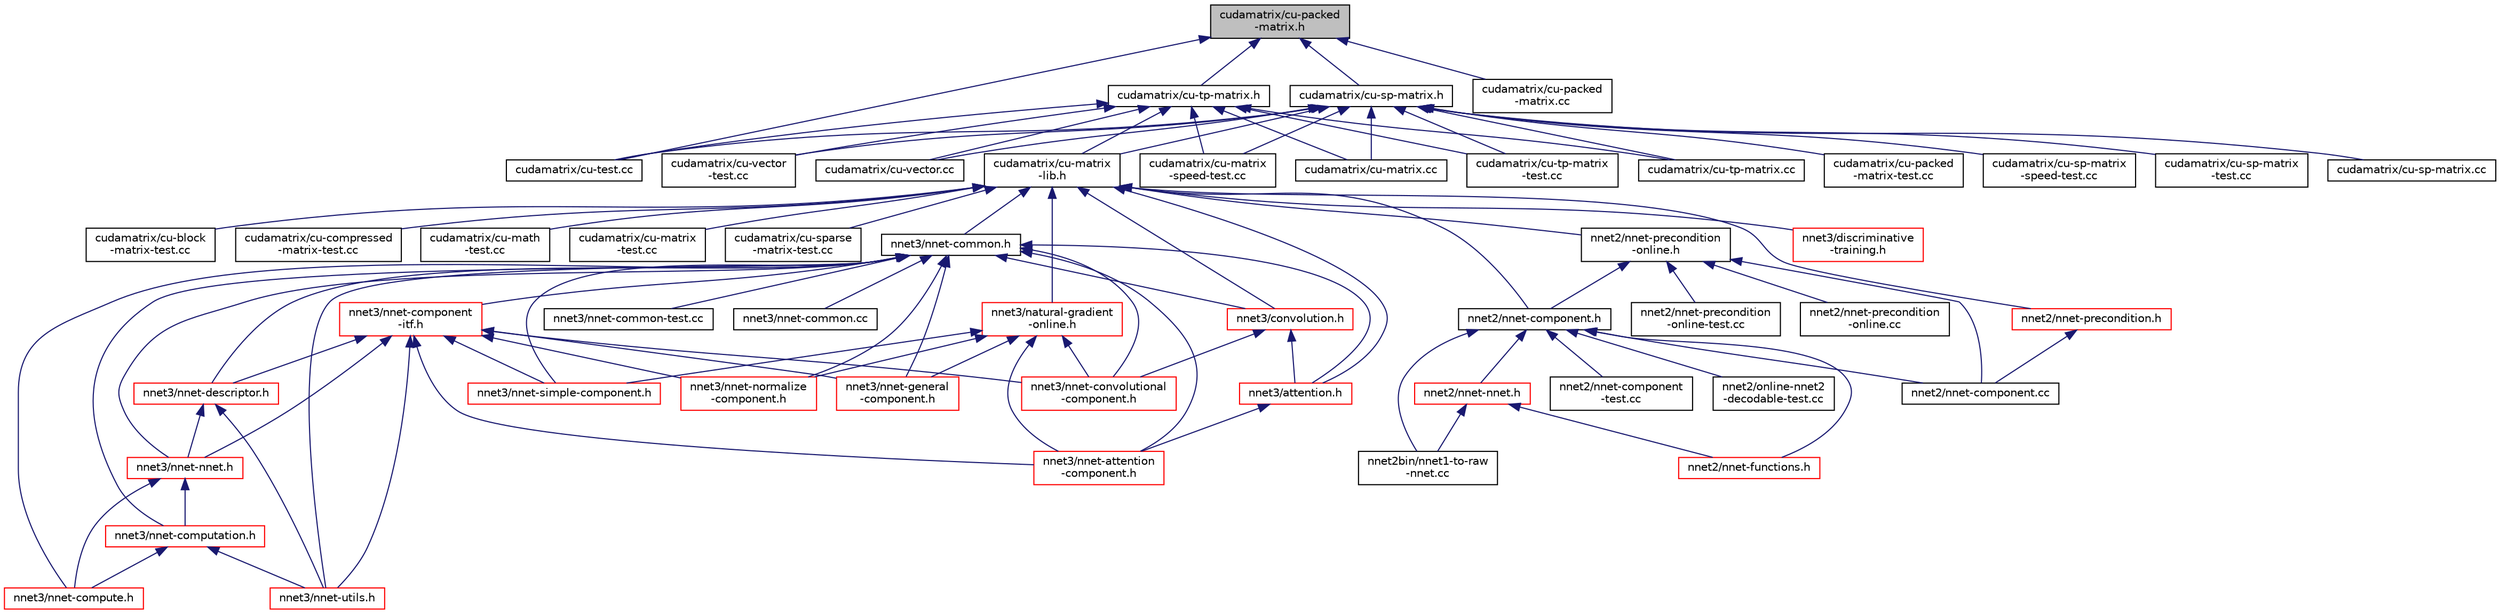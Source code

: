 digraph "cudamatrix/cu-packed-matrix.h"
{
  edge [fontname="Helvetica",fontsize="10",labelfontname="Helvetica",labelfontsize="10"];
  node [fontname="Helvetica",fontsize="10",shape=record];
  Node52 [label="cudamatrix/cu-packed\l-matrix.h",height=0.2,width=0.4,color="black", fillcolor="grey75", style="filled", fontcolor="black"];
  Node52 -> Node53 [dir="back",color="midnightblue",fontsize="10",style="solid",fontname="Helvetica"];
  Node53 [label="cudamatrix/cu-sp-matrix.h",height=0.2,width=0.4,color="black", fillcolor="white", style="filled",URL="$cu-sp-matrix_8h.html"];
  Node53 -> Node54 [dir="back",color="midnightblue",fontsize="10",style="solid",fontname="Helvetica"];
  Node54 [label="cudamatrix/cu-matrix\l-lib.h",height=0.2,width=0.4,color="black", fillcolor="white", style="filled",URL="$cu-matrix-lib_8h.html"];
  Node54 -> Node55 [dir="back",color="midnightblue",fontsize="10",style="solid",fontname="Helvetica"];
  Node55 [label="cudamatrix/cu-block\l-matrix-test.cc",height=0.2,width=0.4,color="black", fillcolor="white", style="filled",URL="$cu-block-matrix-test_8cc.html"];
  Node54 -> Node56 [dir="back",color="midnightblue",fontsize="10",style="solid",fontname="Helvetica"];
  Node56 [label="cudamatrix/cu-compressed\l-matrix-test.cc",height=0.2,width=0.4,color="black", fillcolor="white", style="filled",URL="$cu-compressed-matrix-test_8cc.html"];
  Node54 -> Node57 [dir="back",color="midnightblue",fontsize="10",style="solid",fontname="Helvetica"];
  Node57 [label="cudamatrix/cu-math\l-test.cc",height=0.2,width=0.4,color="black", fillcolor="white", style="filled",URL="$cu-math-test_8cc.html"];
  Node54 -> Node58 [dir="back",color="midnightblue",fontsize="10",style="solid",fontname="Helvetica"];
  Node58 [label="cudamatrix/cu-matrix\l-test.cc",height=0.2,width=0.4,color="black", fillcolor="white", style="filled",URL="$cu-matrix-test_8cc.html"];
  Node54 -> Node59 [dir="back",color="midnightblue",fontsize="10",style="solid",fontname="Helvetica"];
  Node59 [label="cudamatrix/cu-sparse\l-matrix-test.cc",height=0.2,width=0.4,color="black", fillcolor="white", style="filled",URL="$cu-sparse-matrix-test_8cc.html"];
  Node54 -> Node60 [dir="back",color="midnightblue",fontsize="10",style="solid",fontname="Helvetica"];
  Node60 [label="nnet3/nnet-common.h",height=0.2,width=0.4,color="black", fillcolor="white", style="filled",URL="$nnet-common_8h.html"];
  Node60 -> Node61 [dir="back",color="midnightblue",fontsize="10",style="solid",fontname="Helvetica"];
  Node61 [label="nnet3/nnet-component\l-itf.h",height=0.2,width=0.4,color="red", fillcolor="white", style="filled",URL="$nnet-component-itf_8h.html"];
  Node61 -> Node132 [dir="back",color="midnightblue",fontsize="10",style="solid",fontname="Helvetica"];
  Node132 [label="nnet3/nnet-nnet.h",height=0.2,width=0.4,color="red", fillcolor="white", style="filled",URL="$_2nnet-nnet_8h.html"];
  Node132 -> Node133 [dir="back",color="midnightblue",fontsize="10",style="solid",fontname="Helvetica"];
  Node133 [label="nnet3/nnet-computation.h",height=0.2,width=0.4,color="red", fillcolor="white", style="filled",URL="$nnet-computation_8h.html",tooltip="The two main classes defined in this header are struct ComputationRequest, which basically defines a ..."];
  Node133 -> Node111 [dir="back",color="midnightblue",fontsize="10",style="solid",fontname="Helvetica"];
  Node111 [label="nnet3/nnet-compute.h",height=0.2,width=0.4,color="red", fillcolor="white", style="filled",URL="$nnet3_2nnet-compute_8h.html"];
  Node133 -> Node146 [dir="back",color="midnightblue",fontsize="10",style="solid",fontname="Helvetica"];
  Node146 [label="nnet3/nnet-utils.h",height=0.2,width=0.4,color="red", fillcolor="white", style="filled",URL="$_2nnet-utils_8h.html",tooltip="This file contains some miscellaneous functions dealing with class Nnet. "];
  Node132 -> Node111 [dir="back",color="midnightblue",fontsize="10",style="solid",fontname="Helvetica"];
  Node61 -> Node175 [dir="back",color="midnightblue",fontsize="10",style="solid",fontname="Helvetica"];
  Node175 [label="nnet3/nnet-descriptor.h",height=0.2,width=0.4,color="red", fillcolor="white", style="filled",URL="$nnet-descriptor_8h.html",tooltip="This file contains class definitions for classes ForwardingDescriptor, SumDescriptor and Descriptor..."];
  Node175 -> Node132 [dir="back",color="midnightblue",fontsize="10",style="solid",fontname="Helvetica"];
  Node175 -> Node146 [dir="back",color="midnightblue",fontsize="10",style="solid",fontname="Helvetica"];
  Node61 -> Node146 [dir="back",color="midnightblue",fontsize="10",style="solid",fontname="Helvetica"];
  Node61 -> Node177 [dir="back",color="midnightblue",fontsize="10",style="solid",fontname="Helvetica"];
  Node177 [label="nnet3/nnet-attention\l-component.h",height=0.2,width=0.4,color="red", fillcolor="white", style="filled",URL="$nnet-attention-component_8h.html",tooltip="Contains component(s) related to attention models. "];
  Node61 -> Node178 [dir="back",color="midnightblue",fontsize="10",style="solid",fontname="Helvetica"];
  Node178 [label="nnet3/nnet-simple-component.h",height=0.2,width=0.4,color="red", fillcolor="white", style="filled",URL="$nnet-simple-component_8h.html",tooltip="This file contains declarations of components that are \"simple\", meaning they don&#39;t care about the in..."];
  Node61 -> Node180 [dir="back",color="midnightblue",fontsize="10",style="solid",fontname="Helvetica"];
  Node180 [label="nnet3/nnet-normalize\l-component.h",height=0.2,width=0.4,color="red", fillcolor="white", style="filled",URL="$nnet-normalize-component_8h.html",tooltip="This file contains declarations of components that in one way or another normalize their input: Norma..."];
  Node61 -> Node182 [dir="back",color="midnightblue",fontsize="10",style="solid",fontname="Helvetica"];
  Node182 [label="nnet3/nnet-general\l-component.h",height=0.2,width=0.4,color="red", fillcolor="white", style="filled",URL="$nnet-general-component_8h.html",tooltip="This file contains declarations of components that are not \"simple\", meaning they care about the inde..."];
  Node61 -> Node183 [dir="back",color="midnightblue",fontsize="10",style="solid",fontname="Helvetica"];
  Node183 [label="nnet3/nnet-convolutional\l-component.h",height=0.2,width=0.4,color="red", fillcolor="white", style="filled",URL="$_2nnet-convolutional-component_8h.html"];
  Node60 -> Node132 [dir="back",color="midnightblue",fontsize="10",style="solid",fontname="Helvetica"];
  Node60 -> Node175 [dir="back",color="midnightblue",fontsize="10",style="solid",fontname="Helvetica"];
  Node60 -> Node133 [dir="back",color="midnightblue",fontsize="10",style="solid",fontname="Helvetica"];
  Node60 -> Node111 [dir="back",color="midnightblue",fontsize="10",style="solid",fontname="Helvetica"];
  Node60 -> Node146 [dir="back",color="midnightblue",fontsize="10",style="solid",fontname="Helvetica"];
  Node60 -> Node184 [dir="back",color="midnightblue",fontsize="10",style="solid",fontname="Helvetica"];
  Node184 [label="nnet3/attention.h",height=0.2,width=0.4,color="red", fillcolor="white", style="filled",URL="$attention_8h.html",tooltip="This file contains the lower-level interface for self-attention. "];
  Node184 -> Node177 [dir="back",color="midnightblue",fontsize="10",style="solid",fontname="Helvetica"];
  Node60 -> Node187 [dir="back",color="midnightblue",fontsize="10",style="solid",fontname="Helvetica"];
  Node187 [label="nnet3/convolution.h",height=0.2,width=0.4,color="red", fillcolor="white", style="filled",URL="$convolution_8h.html",tooltip="This file contains some fairly low-level utilities for implementing convolutional neural networks and..."];
  Node187 -> Node184 [dir="back",color="midnightblue",fontsize="10",style="solid",fontname="Helvetica"];
  Node187 -> Node183 [dir="back",color="midnightblue",fontsize="10",style="solid",fontname="Helvetica"];
  Node60 -> Node177 [dir="back",color="midnightblue",fontsize="10",style="solid",fontname="Helvetica"];
  Node60 -> Node189 [dir="back",color="midnightblue",fontsize="10",style="solid",fontname="Helvetica"];
  Node189 [label="nnet3/nnet-common-test.cc",height=0.2,width=0.4,color="black", fillcolor="white", style="filled",URL="$nnet-common-test_8cc.html"];
  Node60 -> Node190 [dir="back",color="midnightblue",fontsize="10",style="solid",fontname="Helvetica"];
  Node190 [label="nnet3/nnet-common.cc",height=0.2,width=0.4,color="black", fillcolor="white", style="filled",URL="$nnet-common_8cc.html"];
  Node60 -> Node178 [dir="back",color="midnightblue",fontsize="10",style="solid",fontname="Helvetica"];
  Node60 -> Node180 [dir="back",color="midnightblue",fontsize="10",style="solid",fontname="Helvetica"];
  Node60 -> Node182 [dir="back",color="midnightblue",fontsize="10",style="solid",fontname="Helvetica"];
  Node60 -> Node183 [dir="back",color="midnightblue",fontsize="10",style="solid",fontname="Helvetica"];
  Node54 -> Node191 [dir="back",color="midnightblue",fontsize="10",style="solid",fontname="Helvetica"];
  Node191 [label="nnet2/nnet-component.h",height=0.2,width=0.4,color="black", fillcolor="white", style="filled",URL="$_2nnet-component_8h.html"];
  Node191 -> Node192 [dir="back",color="midnightblue",fontsize="10",style="solid",fontname="Helvetica"];
  Node192 [label="nnet2/nnet-nnet.h",height=0.2,width=0.4,color="red", fillcolor="white", style="filled",URL="$_2nnet-nnet_8h.html"];
  Node192 -> Node286 [dir="back",color="midnightblue",fontsize="10",style="solid",fontname="Helvetica"];
  Node286 [label="nnet2/nnet-functions.h",height=0.2,width=0.4,color="red", fillcolor="white", style="filled",URL="$nnet-functions_8h.html"];
  Node192 -> Node291 [dir="back",color="midnightblue",fontsize="10",style="solid",fontname="Helvetica"];
  Node291 [label="nnet2bin/nnet1-to-raw\l-nnet.cc",height=0.2,width=0.4,color="black", fillcolor="white", style="filled",URL="$nnet1-to-raw-nnet_8cc.html"];
  Node191 -> Node293 [dir="back",color="midnightblue",fontsize="10",style="solid",fontname="Helvetica"];
  Node293 [label="nnet2/nnet-component\l-test.cc",height=0.2,width=0.4,color="black", fillcolor="white", style="filled",URL="$_2nnet-component-test_8cc.html"];
  Node191 -> Node294 [dir="back",color="midnightblue",fontsize="10",style="solid",fontname="Helvetica"];
  Node294 [label="nnet2/nnet-component.cc",height=0.2,width=0.4,color="black", fillcolor="white", style="filled",URL="$_2nnet-component_8cc.html"];
  Node191 -> Node286 [dir="back",color="midnightblue",fontsize="10",style="solid",fontname="Helvetica"];
  Node191 -> Node197 [dir="back",color="midnightblue",fontsize="10",style="solid",fontname="Helvetica"];
  Node197 [label="nnet2/online-nnet2\l-decodable-test.cc",height=0.2,width=0.4,color="black", fillcolor="white", style="filled",URL="$online-nnet2-decodable-test_8cc.html"];
  Node191 -> Node291 [dir="back",color="midnightblue",fontsize="10",style="solid",fontname="Helvetica"];
  Node54 -> Node295 [dir="back",color="midnightblue",fontsize="10",style="solid",fontname="Helvetica"];
  Node295 [label="nnet2/nnet-precondition\l-online.h",height=0.2,width=0.4,color="black", fillcolor="white", style="filled",URL="$nnet-precondition-online_8h.html"];
  Node295 -> Node191 [dir="back",color="midnightblue",fontsize="10",style="solid",fontname="Helvetica"];
  Node295 -> Node294 [dir="back",color="midnightblue",fontsize="10",style="solid",fontname="Helvetica"];
  Node295 -> Node296 [dir="back",color="midnightblue",fontsize="10",style="solid",fontname="Helvetica"];
  Node296 [label="nnet2/nnet-precondition\l-online-test.cc",height=0.2,width=0.4,color="black", fillcolor="white", style="filled",URL="$nnet-precondition-online-test_8cc.html"];
  Node295 -> Node297 [dir="back",color="midnightblue",fontsize="10",style="solid",fontname="Helvetica"];
  Node297 [label="nnet2/nnet-precondition\l-online.cc",height=0.2,width=0.4,color="black", fillcolor="white", style="filled",URL="$nnet-precondition-online_8cc.html"];
  Node54 -> Node298 [dir="back",color="midnightblue",fontsize="10",style="solid",fontname="Helvetica"];
  Node298 [label="nnet2/nnet-precondition.h",height=0.2,width=0.4,color="red", fillcolor="white", style="filled",URL="$nnet-precondition_8h.html"];
  Node298 -> Node294 [dir="back",color="midnightblue",fontsize="10",style="solid",fontname="Helvetica"];
  Node54 -> Node184 [dir="back",color="midnightblue",fontsize="10",style="solid",fontname="Helvetica"];
  Node54 -> Node187 [dir="back",color="midnightblue",fontsize="10",style="solid",fontname="Helvetica"];
  Node54 -> Node301 [dir="back",color="midnightblue",fontsize="10",style="solid",fontname="Helvetica"];
  Node301 [label="nnet3/discriminative\l-training.h",height=0.2,width=0.4,color="red", fillcolor="white", style="filled",URL="$discriminative-training_8h.html"];
  Node54 -> Node303 [dir="back",color="midnightblue",fontsize="10",style="solid",fontname="Helvetica"];
  Node303 [label="nnet3/natural-gradient\l-online.h",height=0.2,width=0.4,color="red", fillcolor="white", style="filled",URL="$natural-gradient-online_8h.html"];
  Node303 -> Node177 [dir="back",color="midnightblue",fontsize="10",style="solid",fontname="Helvetica"];
  Node303 -> Node178 [dir="back",color="midnightblue",fontsize="10",style="solid",fontname="Helvetica"];
  Node303 -> Node180 [dir="back",color="midnightblue",fontsize="10",style="solid",fontname="Helvetica"];
  Node303 -> Node182 [dir="back",color="midnightblue",fontsize="10",style="solid",fontname="Helvetica"];
  Node303 -> Node183 [dir="back",color="midnightblue",fontsize="10",style="solid",fontname="Helvetica"];
  Node53 -> Node306 [dir="back",color="midnightblue",fontsize="10",style="solid",fontname="Helvetica"];
  Node306 [label="cudamatrix/cu-matrix\l-speed-test.cc",height=0.2,width=0.4,color="black", fillcolor="white", style="filled",URL="$cu-matrix-speed-test_8cc.html"];
  Node53 -> Node307 [dir="back",color="midnightblue",fontsize="10",style="solid",fontname="Helvetica"];
  Node307 [label="cudamatrix/cu-matrix.cc",height=0.2,width=0.4,color="black", fillcolor="white", style="filled",URL="$cu-matrix_8cc.html"];
  Node53 -> Node308 [dir="back",color="midnightblue",fontsize="10",style="solid",fontname="Helvetica"];
  Node308 [label="cudamatrix/cu-packed\l-matrix-test.cc",height=0.2,width=0.4,color="black", fillcolor="white", style="filled",URL="$cu-packed-matrix-test_8cc.html"];
  Node53 -> Node309 [dir="back",color="midnightblue",fontsize="10",style="solid",fontname="Helvetica"];
  Node309 [label="cudamatrix/cu-sp-matrix\l-speed-test.cc",height=0.2,width=0.4,color="black", fillcolor="white", style="filled",URL="$cu-sp-matrix-speed-test_8cc.html"];
  Node53 -> Node310 [dir="back",color="midnightblue",fontsize="10",style="solid",fontname="Helvetica"];
  Node310 [label="cudamatrix/cu-sp-matrix\l-test.cc",height=0.2,width=0.4,color="black", fillcolor="white", style="filled",URL="$cu-sp-matrix-test_8cc.html"];
  Node53 -> Node311 [dir="back",color="midnightblue",fontsize="10",style="solid",fontname="Helvetica"];
  Node311 [label="cudamatrix/cu-sp-matrix.cc",height=0.2,width=0.4,color="black", fillcolor="white", style="filled",URL="$cu-sp-matrix_8cc.html"];
  Node53 -> Node312 [dir="back",color="midnightblue",fontsize="10",style="solid",fontname="Helvetica"];
  Node312 [label="cudamatrix/cu-test.cc",height=0.2,width=0.4,color="black", fillcolor="white", style="filled",URL="$cu-test_8cc.html"];
  Node53 -> Node313 [dir="back",color="midnightblue",fontsize="10",style="solid",fontname="Helvetica"];
  Node313 [label="cudamatrix/cu-tp-matrix\l-test.cc",height=0.2,width=0.4,color="black", fillcolor="white", style="filled",URL="$cu-tp-matrix-test_8cc.html"];
  Node53 -> Node314 [dir="back",color="midnightblue",fontsize="10",style="solid",fontname="Helvetica"];
  Node314 [label="cudamatrix/cu-tp-matrix.cc",height=0.2,width=0.4,color="black", fillcolor="white", style="filled",URL="$cu-tp-matrix_8cc.html"];
  Node53 -> Node315 [dir="back",color="midnightblue",fontsize="10",style="solid",fontname="Helvetica"];
  Node315 [label="cudamatrix/cu-vector\l-test.cc",height=0.2,width=0.4,color="black", fillcolor="white", style="filled",URL="$cu-vector-test_8cc.html"];
  Node53 -> Node316 [dir="back",color="midnightblue",fontsize="10",style="solid",fontname="Helvetica"];
  Node316 [label="cudamatrix/cu-vector.cc",height=0.2,width=0.4,color="black", fillcolor="white", style="filled",URL="$cu-vector_8cc.html"];
  Node52 -> Node317 [dir="back",color="midnightblue",fontsize="10",style="solid",fontname="Helvetica"];
  Node317 [label="cudamatrix/cu-tp-matrix.h",height=0.2,width=0.4,color="black", fillcolor="white", style="filled",URL="$cu-tp-matrix_8h.html"];
  Node317 -> Node54 [dir="back",color="midnightblue",fontsize="10",style="solid",fontname="Helvetica"];
  Node317 -> Node306 [dir="back",color="midnightblue",fontsize="10",style="solid",fontname="Helvetica"];
  Node317 -> Node307 [dir="back",color="midnightblue",fontsize="10",style="solid",fontname="Helvetica"];
  Node317 -> Node312 [dir="back",color="midnightblue",fontsize="10",style="solid",fontname="Helvetica"];
  Node317 -> Node313 [dir="back",color="midnightblue",fontsize="10",style="solid",fontname="Helvetica"];
  Node317 -> Node314 [dir="back",color="midnightblue",fontsize="10",style="solid",fontname="Helvetica"];
  Node317 -> Node315 [dir="back",color="midnightblue",fontsize="10",style="solid",fontname="Helvetica"];
  Node317 -> Node316 [dir="back",color="midnightblue",fontsize="10",style="solid",fontname="Helvetica"];
  Node52 -> Node318 [dir="back",color="midnightblue",fontsize="10",style="solid",fontname="Helvetica"];
  Node318 [label="cudamatrix/cu-packed\l-matrix.cc",height=0.2,width=0.4,color="black", fillcolor="white", style="filled",URL="$cu-packed-matrix_8cc.html"];
  Node52 -> Node312 [dir="back",color="midnightblue",fontsize="10",style="solid",fontname="Helvetica"];
}
